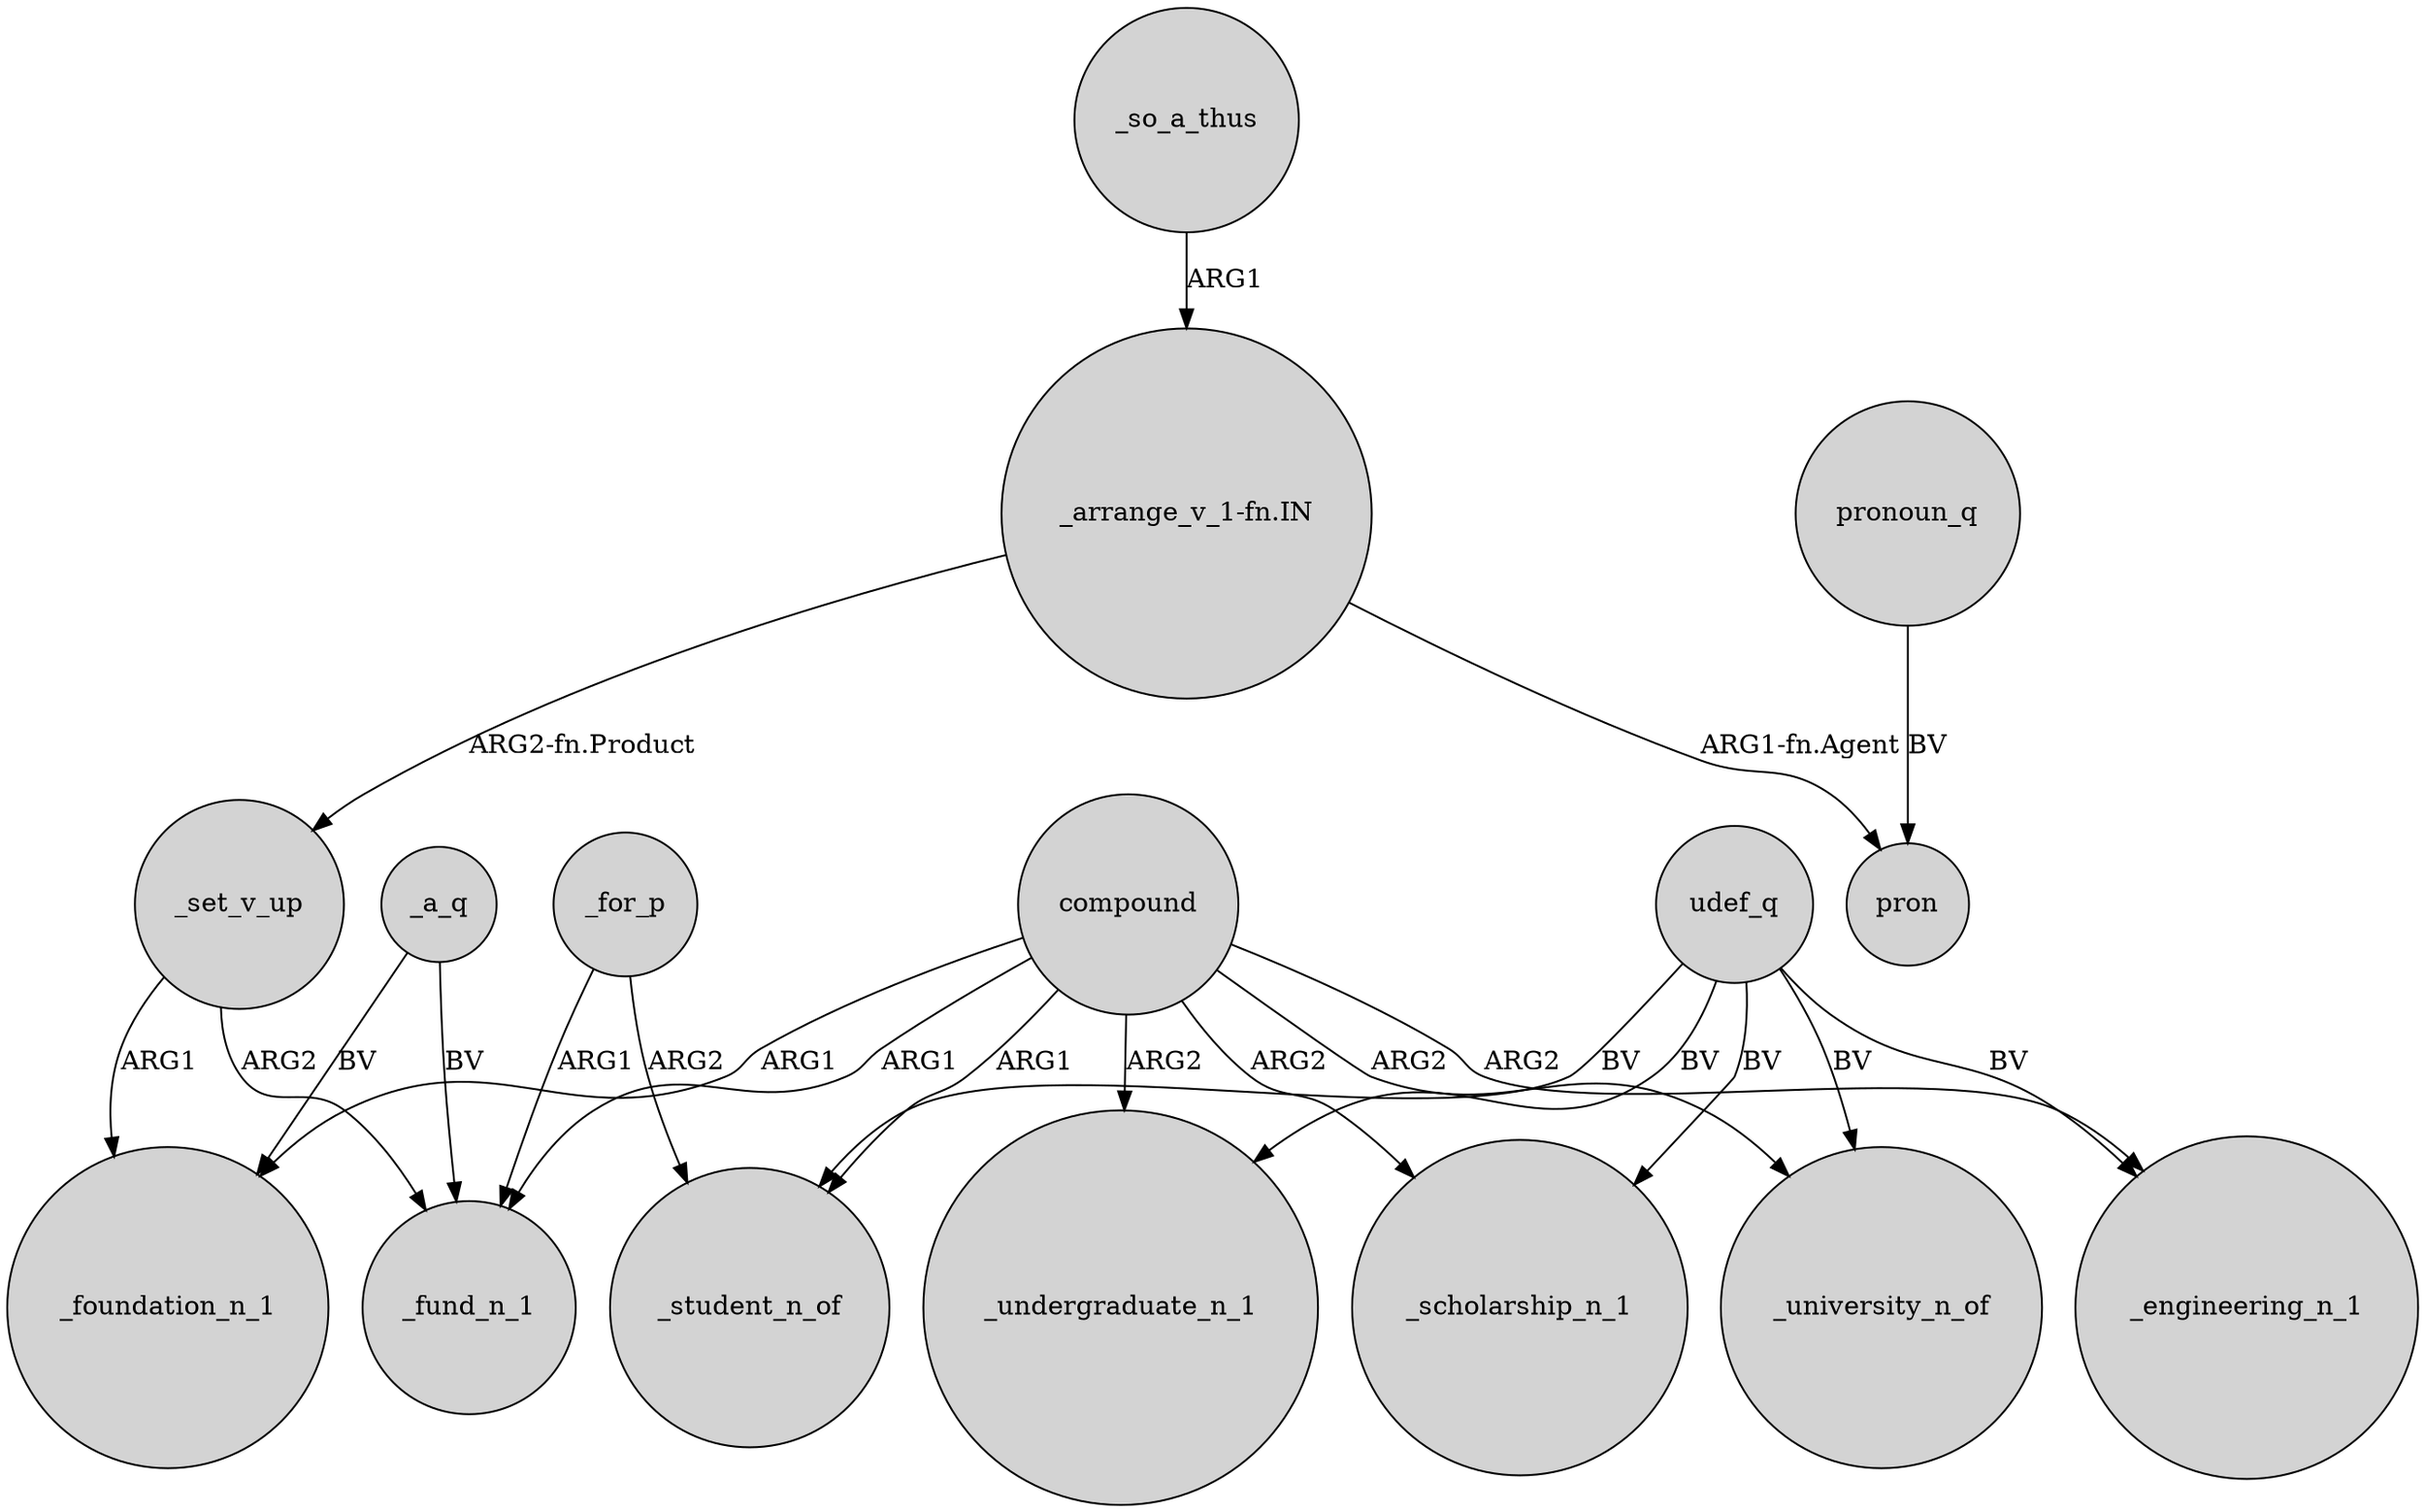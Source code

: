 digraph {
	node [shape=circle style=filled]
	udef_q -> _undergraduate_n_1 [label=BV]
	"_arrange_v_1-fn.IN" -> _set_v_up [label="ARG2-fn.Product"]
	_for_p -> _fund_n_1 [label=ARG1]
	compound -> _undergraduate_n_1 [label=ARG2]
	_so_a_thus -> "_arrange_v_1-fn.IN" [label=ARG1]
	udef_q -> _student_n_of [label=BV]
	_for_p -> _student_n_of [label=ARG2]
	_set_v_up -> _fund_n_1 [label=ARG2]
	udef_q -> _university_n_of [label=BV]
	udef_q -> _scholarship_n_1 [label=BV]
	_a_q -> _fund_n_1 [label=BV]
	pronoun_q -> pron [label=BV]
	compound -> _engineering_n_1 [label=ARG2]
	compound -> _scholarship_n_1 [label=ARG2]
	compound -> _university_n_of [label=ARG2]
	"_arrange_v_1-fn.IN" -> pron [label="ARG1-fn.Agent"]
	_set_v_up -> _foundation_n_1 [label=ARG1]
	compound -> _foundation_n_1 [label=ARG1]
	compound -> _student_n_of [label=ARG1]
	_a_q -> _foundation_n_1 [label=BV]
	udef_q -> _engineering_n_1 [label=BV]
	compound -> _fund_n_1 [label=ARG1]
}
